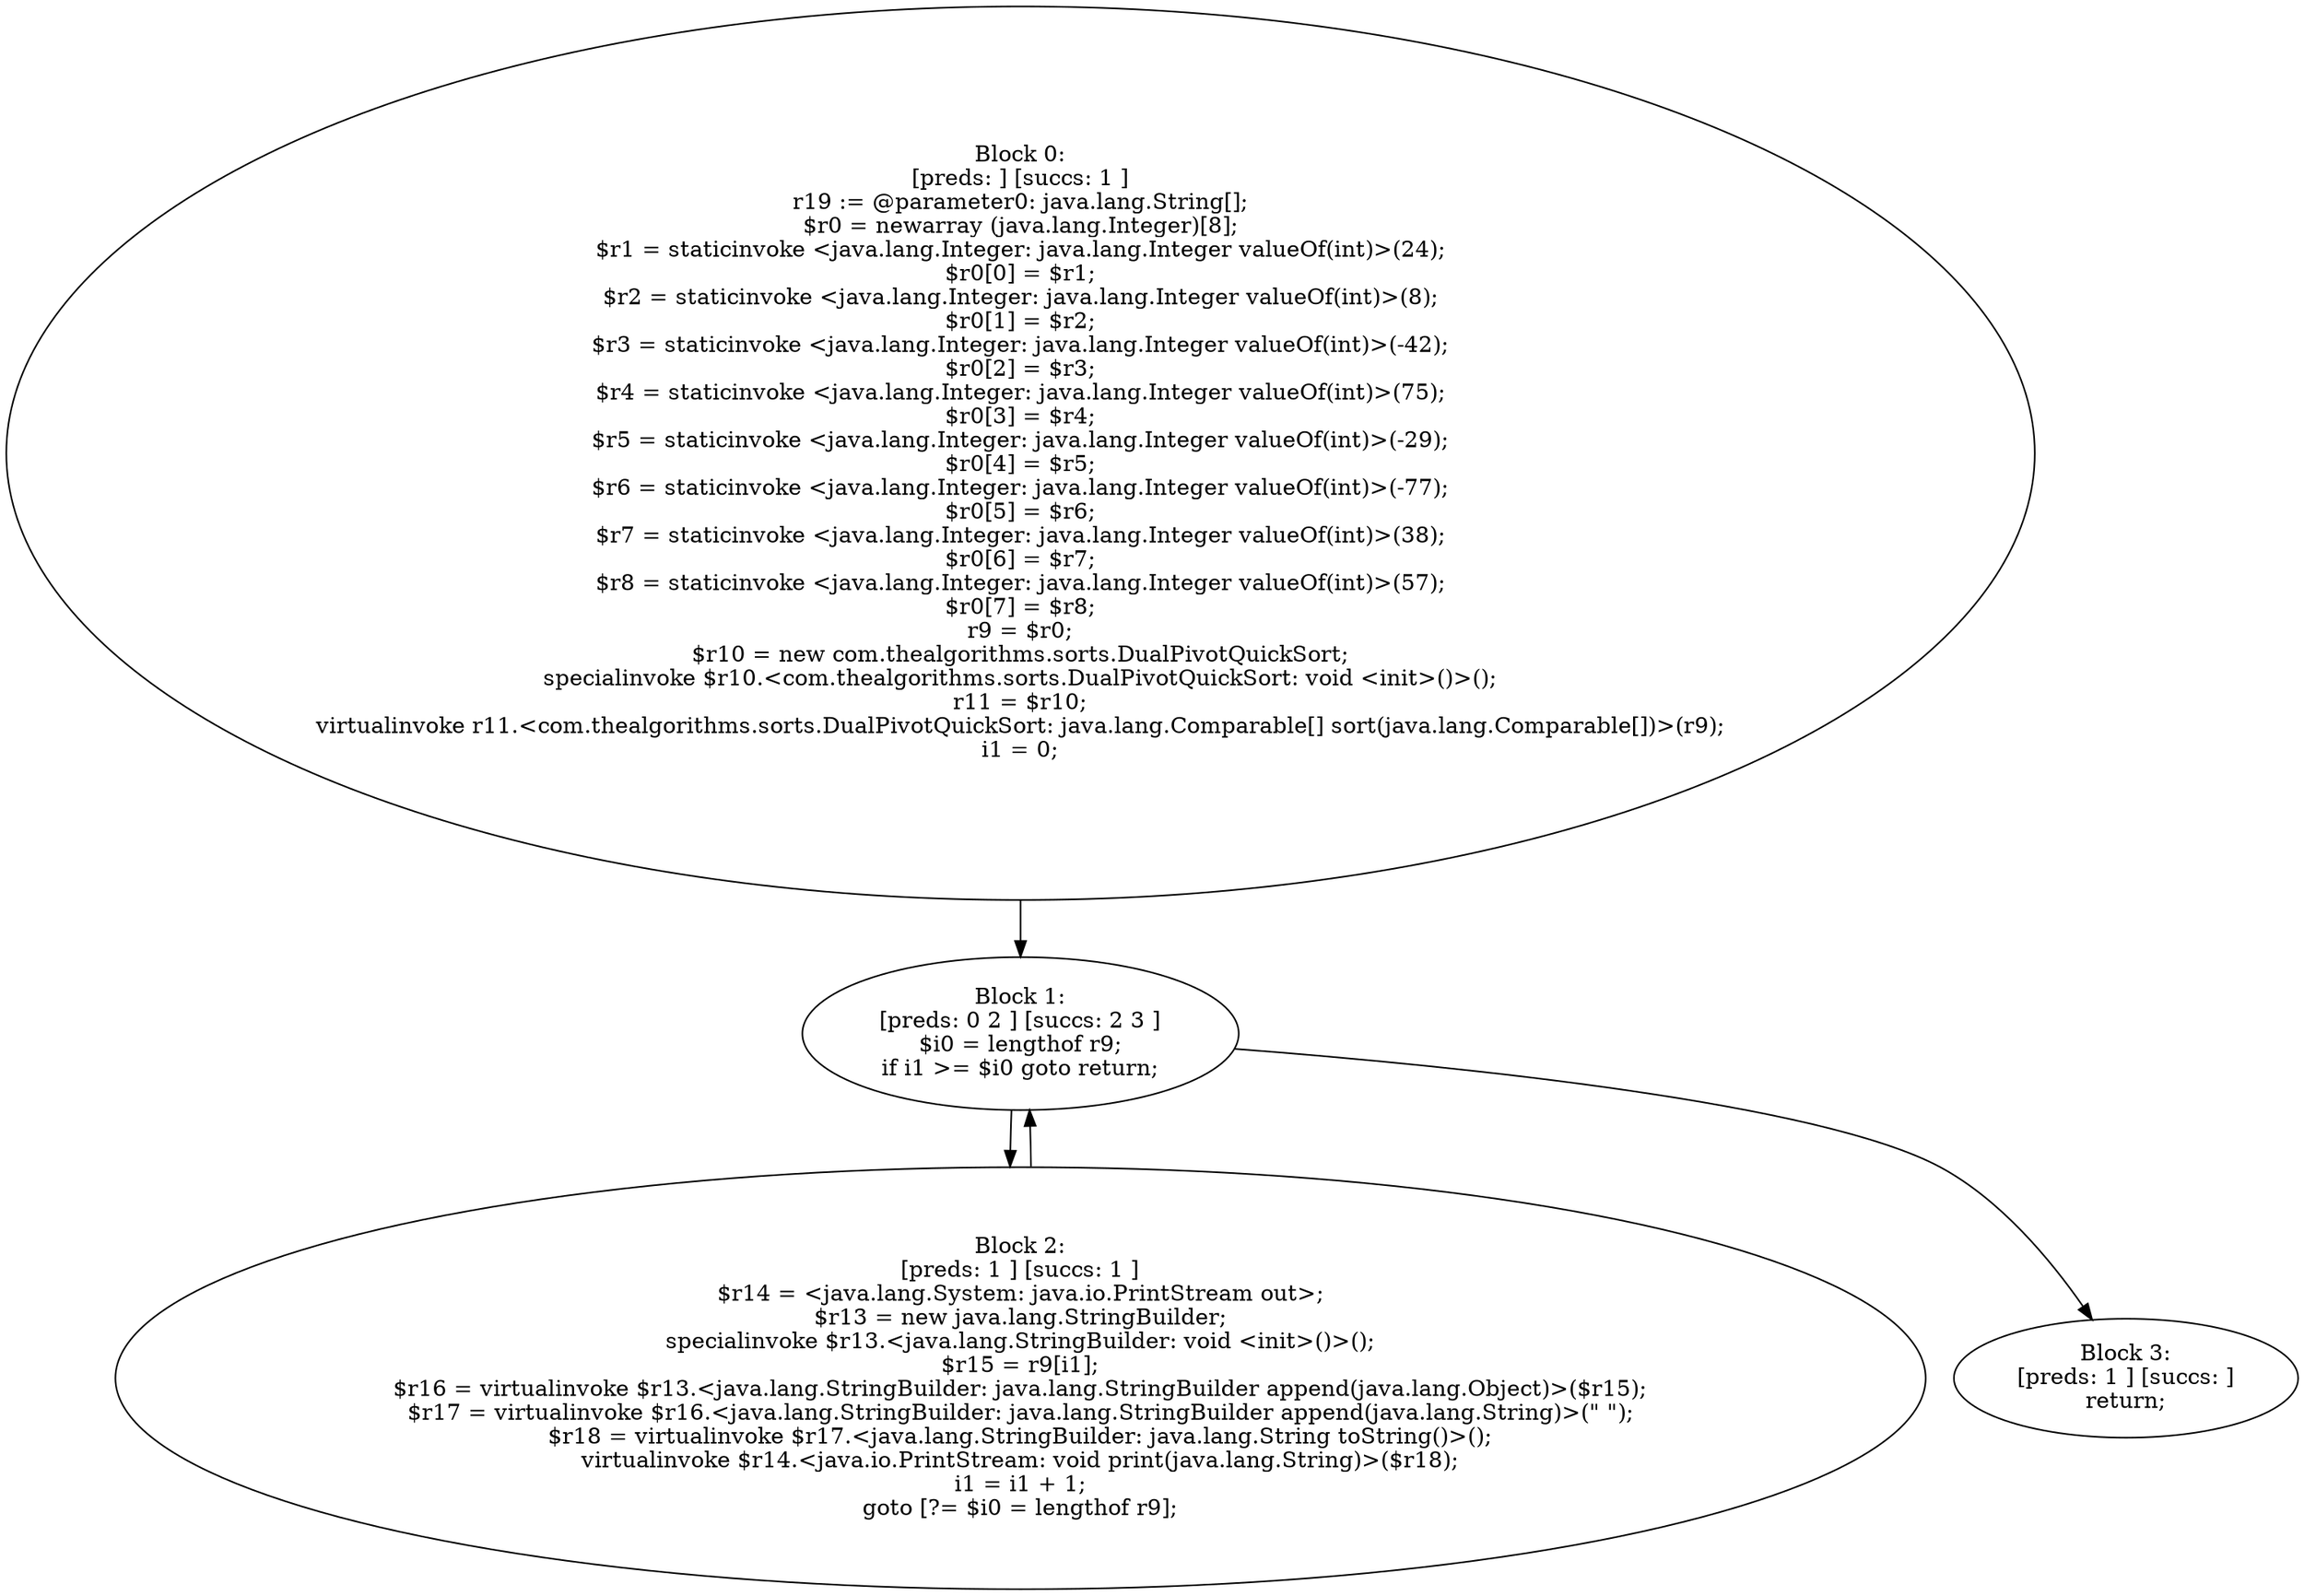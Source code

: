 digraph "unitGraph" {
    "Block 0:
[preds: ] [succs: 1 ]
r19 := @parameter0: java.lang.String[];
$r0 = newarray (java.lang.Integer)[8];
$r1 = staticinvoke <java.lang.Integer: java.lang.Integer valueOf(int)>(24);
$r0[0] = $r1;
$r2 = staticinvoke <java.lang.Integer: java.lang.Integer valueOf(int)>(8);
$r0[1] = $r2;
$r3 = staticinvoke <java.lang.Integer: java.lang.Integer valueOf(int)>(-42);
$r0[2] = $r3;
$r4 = staticinvoke <java.lang.Integer: java.lang.Integer valueOf(int)>(75);
$r0[3] = $r4;
$r5 = staticinvoke <java.lang.Integer: java.lang.Integer valueOf(int)>(-29);
$r0[4] = $r5;
$r6 = staticinvoke <java.lang.Integer: java.lang.Integer valueOf(int)>(-77);
$r0[5] = $r6;
$r7 = staticinvoke <java.lang.Integer: java.lang.Integer valueOf(int)>(38);
$r0[6] = $r7;
$r8 = staticinvoke <java.lang.Integer: java.lang.Integer valueOf(int)>(57);
$r0[7] = $r8;
r9 = $r0;
$r10 = new com.thealgorithms.sorts.DualPivotQuickSort;
specialinvoke $r10.<com.thealgorithms.sorts.DualPivotQuickSort: void <init>()>();
r11 = $r10;
virtualinvoke r11.<com.thealgorithms.sorts.DualPivotQuickSort: java.lang.Comparable[] sort(java.lang.Comparable[])>(r9);
i1 = 0;
"
    "Block 1:
[preds: 0 2 ] [succs: 2 3 ]
$i0 = lengthof r9;
if i1 >= $i0 goto return;
"
    "Block 2:
[preds: 1 ] [succs: 1 ]
$r14 = <java.lang.System: java.io.PrintStream out>;
$r13 = new java.lang.StringBuilder;
specialinvoke $r13.<java.lang.StringBuilder: void <init>()>();
$r15 = r9[i1];
$r16 = virtualinvoke $r13.<java.lang.StringBuilder: java.lang.StringBuilder append(java.lang.Object)>($r15);
$r17 = virtualinvoke $r16.<java.lang.StringBuilder: java.lang.StringBuilder append(java.lang.String)>(\" \");
$r18 = virtualinvoke $r17.<java.lang.StringBuilder: java.lang.String toString()>();
virtualinvoke $r14.<java.io.PrintStream: void print(java.lang.String)>($r18);
i1 = i1 + 1;
goto [?= $i0 = lengthof r9];
"
    "Block 3:
[preds: 1 ] [succs: ]
return;
"
    "Block 0:
[preds: ] [succs: 1 ]
r19 := @parameter0: java.lang.String[];
$r0 = newarray (java.lang.Integer)[8];
$r1 = staticinvoke <java.lang.Integer: java.lang.Integer valueOf(int)>(24);
$r0[0] = $r1;
$r2 = staticinvoke <java.lang.Integer: java.lang.Integer valueOf(int)>(8);
$r0[1] = $r2;
$r3 = staticinvoke <java.lang.Integer: java.lang.Integer valueOf(int)>(-42);
$r0[2] = $r3;
$r4 = staticinvoke <java.lang.Integer: java.lang.Integer valueOf(int)>(75);
$r0[3] = $r4;
$r5 = staticinvoke <java.lang.Integer: java.lang.Integer valueOf(int)>(-29);
$r0[4] = $r5;
$r6 = staticinvoke <java.lang.Integer: java.lang.Integer valueOf(int)>(-77);
$r0[5] = $r6;
$r7 = staticinvoke <java.lang.Integer: java.lang.Integer valueOf(int)>(38);
$r0[6] = $r7;
$r8 = staticinvoke <java.lang.Integer: java.lang.Integer valueOf(int)>(57);
$r0[7] = $r8;
r9 = $r0;
$r10 = new com.thealgorithms.sorts.DualPivotQuickSort;
specialinvoke $r10.<com.thealgorithms.sorts.DualPivotQuickSort: void <init>()>();
r11 = $r10;
virtualinvoke r11.<com.thealgorithms.sorts.DualPivotQuickSort: java.lang.Comparable[] sort(java.lang.Comparable[])>(r9);
i1 = 0;
"->"Block 1:
[preds: 0 2 ] [succs: 2 3 ]
$i0 = lengthof r9;
if i1 >= $i0 goto return;
";
    "Block 1:
[preds: 0 2 ] [succs: 2 3 ]
$i0 = lengthof r9;
if i1 >= $i0 goto return;
"->"Block 2:
[preds: 1 ] [succs: 1 ]
$r14 = <java.lang.System: java.io.PrintStream out>;
$r13 = new java.lang.StringBuilder;
specialinvoke $r13.<java.lang.StringBuilder: void <init>()>();
$r15 = r9[i1];
$r16 = virtualinvoke $r13.<java.lang.StringBuilder: java.lang.StringBuilder append(java.lang.Object)>($r15);
$r17 = virtualinvoke $r16.<java.lang.StringBuilder: java.lang.StringBuilder append(java.lang.String)>(\" \");
$r18 = virtualinvoke $r17.<java.lang.StringBuilder: java.lang.String toString()>();
virtualinvoke $r14.<java.io.PrintStream: void print(java.lang.String)>($r18);
i1 = i1 + 1;
goto [?= $i0 = lengthof r9];
";
    "Block 1:
[preds: 0 2 ] [succs: 2 3 ]
$i0 = lengthof r9;
if i1 >= $i0 goto return;
"->"Block 3:
[preds: 1 ] [succs: ]
return;
";
    "Block 2:
[preds: 1 ] [succs: 1 ]
$r14 = <java.lang.System: java.io.PrintStream out>;
$r13 = new java.lang.StringBuilder;
specialinvoke $r13.<java.lang.StringBuilder: void <init>()>();
$r15 = r9[i1];
$r16 = virtualinvoke $r13.<java.lang.StringBuilder: java.lang.StringBuilder append(java.lang.Object)>($r15);
$r17 = virtualinvoke $r16.<java.lang.StringBuilder: java.lang.StringBuilder append(java.lang.String)>(\" \");
$r18 = virtualinvoke $r17.<java.lang.StringBuilder: java.lang.String toString()>();
virtualinvoke $r14.<java.io.PrintStream: void print(java.lang.String)>($r18);
i1 = i1 + 1;
goto [?= $i0 = lengthof r9];
"->"Block 1:
[preds: 0 2 ] [succs: 2 3 ]
$i0 = lengthof r9;
if i1 >= $i0 goto return;
";
}

